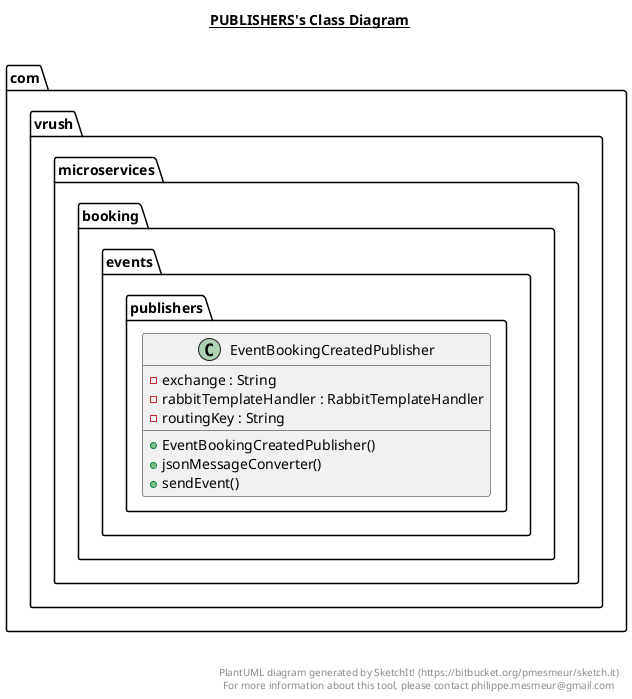 @startuml

title __PUBLISHERS's Class Diagram__\n

  namespace com.vrush.microservices.booking {
    namespace events.publishers {
      class com.vrush.microservices.booking.events.publishers.EventBookingCreatedPublisher {
          - exchange : String
          - rabbitTemplateHandler : RabbitTemplateHandler
          - routingKey : String
          + EventBookingCreatedPublisher()
          + jsonMessageConverter()
          + sendEvent()
      }
    }
  }
  



right footer


PlantUML diagram generated by SketchIt! (https://bitbucket.org/pmesmeur/sketch.it)
For more information about this tool, please contact philippe.mesmeur@gmail.com
endfooter

@enduml
